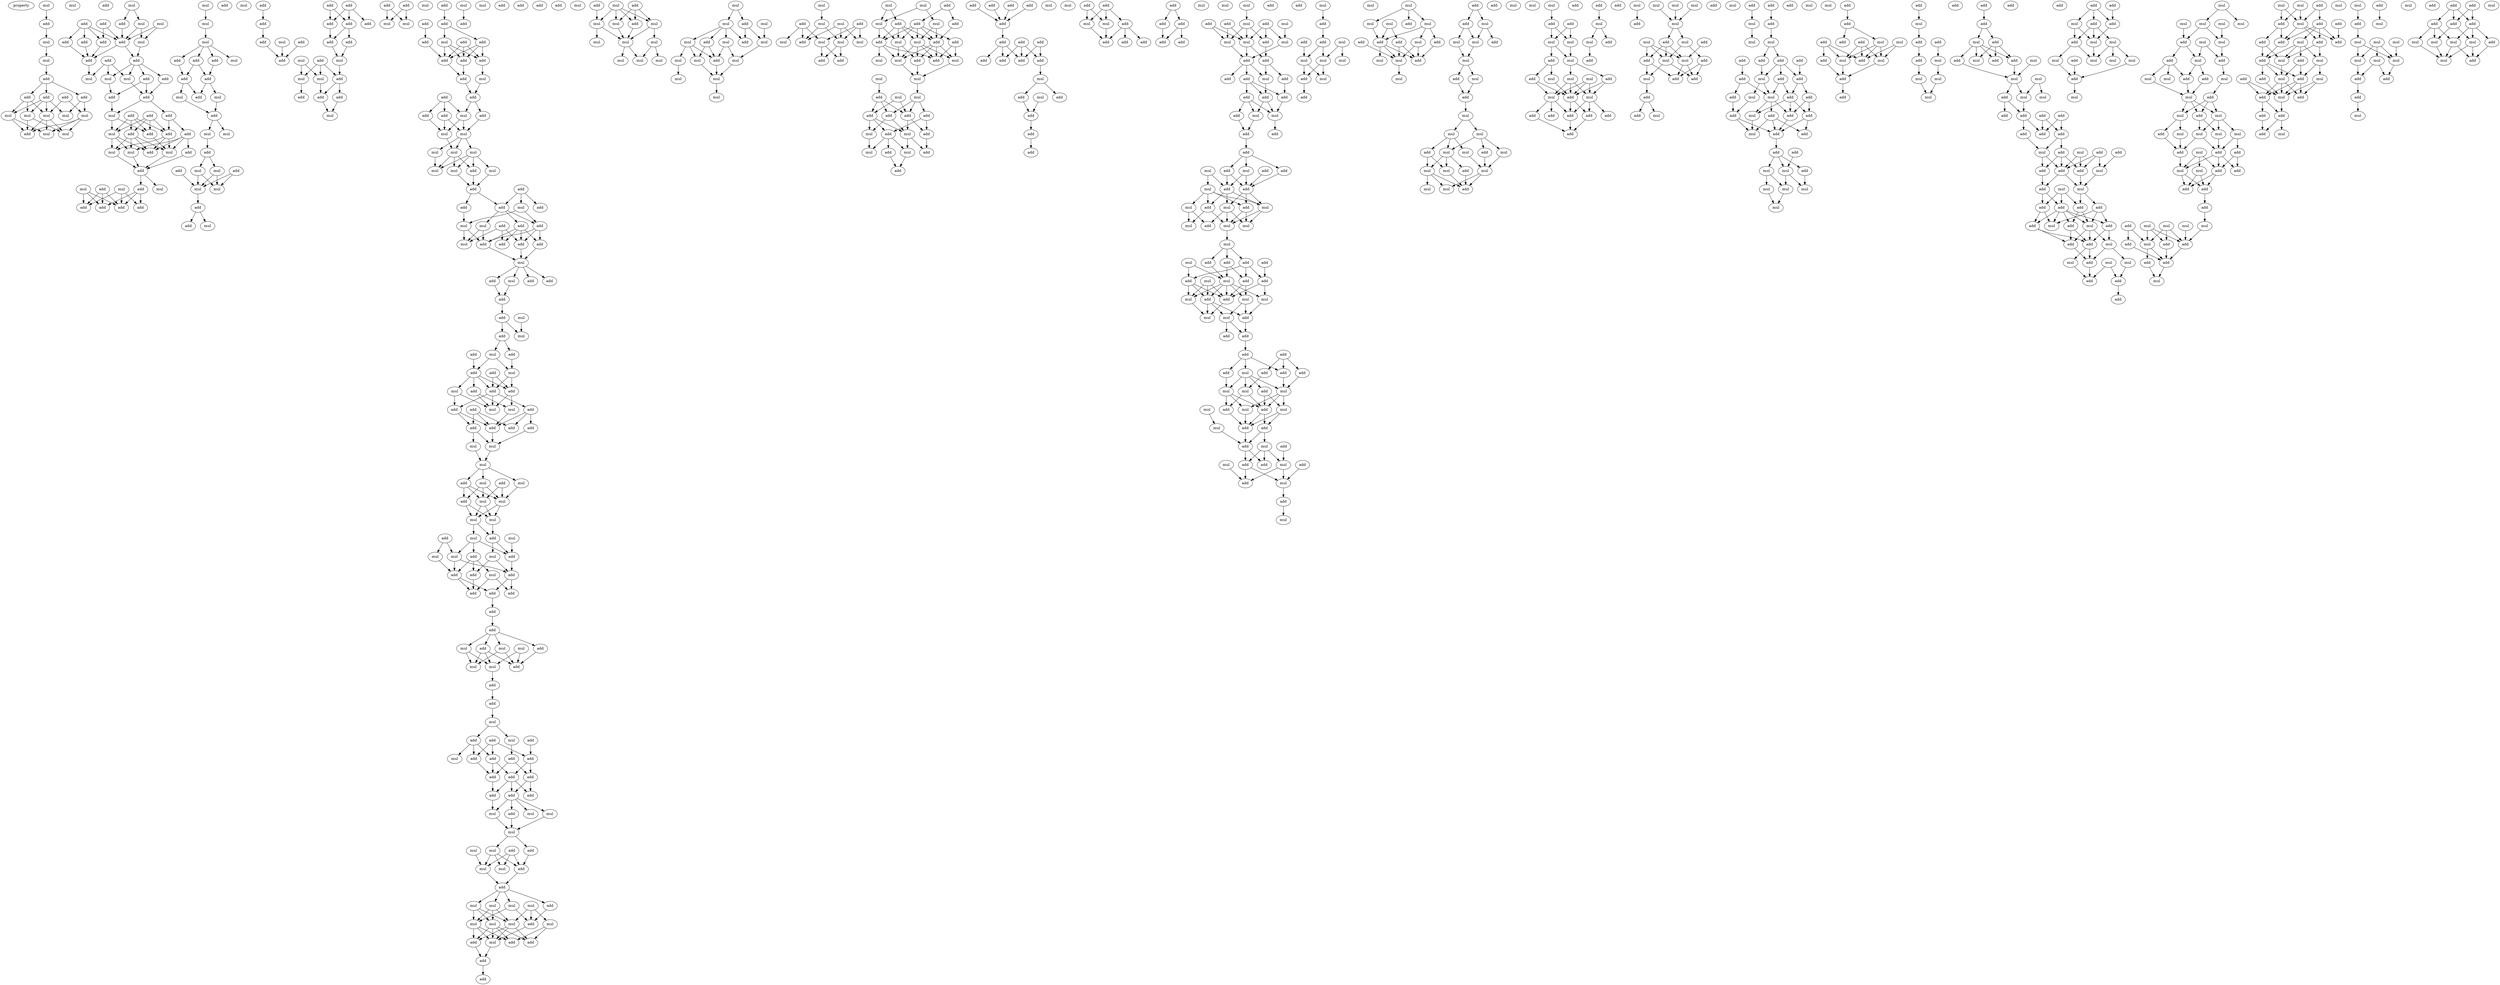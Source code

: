 digraph {
    node [fontcolor=black]
    property [mul=2,lf=1.2]
    0 [ label = mul ];
    1 [ label = add ];
    2 [ label = mul ];
    3 [ label = mul ];
    4 [ label = mul ];
    5 [ label = add ];
    6 [ label = add ];
    7 [ label = add ];
    8 [ label = add ];
    9 [ label = add ];
    10 [ label = add ];
    11 [ label = mul ];
    12 [ label = mul ];
    13 [ label = mul ];
    14 [ label = mul ];
    15 [ label = mul ];
    16 [ label = mul ];
    17 [ label = mul ];
    18 [ label = add ];
    19 [ label = mul ];
    20 [ label = add ];
    21 [ label = add ];
    22 [ label = mul ];
    23 [ label = add ];
    24 [ label = mul ];
    25 [ label = mul ];
    26 [ label = add ];
    27 [ label = add ];
    28 [ label = add ];
    29 [ label = add ];
    30 [ label = add ];
    31 [ label = add ];
    32 [ label = add ];
    33 [ label = add ];
    34 [ label = mul ];
    35 [ label = mul ];
    36 [ label = add ];
    37 [ label = mul ];
    38 [ label = add ];
    39 [ label = add ];
    40 [ label = add ];
    41 [ label = add ];
    42 [ label = mul ];
    43 [ label = add ];
    44 [ label = add ];
    45 [ label = add ];
    46 [ label = add ];
    47 [ label = add ];
    48 [ label = mul ];
    49 [ label = add ];
    50 [ label = add ];
    51 [ label = mul ];
    52 [ label = mul ];
    53 [ label = mul ];
    54 [ label = add ];
    55 [ label = mul ];
    56 [ label = add ];
    57 [ label = mul ];
    58 [ label = mul ];
    59 [ label = add ];
    60 [ label = add ];
    61 [ label = add ];
    62 [ label = add ];
    63 [ label = add ];
    64 [ label = mul ];
    65 [ label = mul ];
    66 [ label = mul ];
    67 [ label = add ];
    68 [ label = add ];
    69 [ label = mul ];
    70 [ label = add ];
    71 [ label = add ];
    72 [ label = add ];
    73 [ label = mul ];
    74 [ label = add ];
    75 [ label = mul ];
    76 [ label = add ];
    77 [ label = mul ];
    78 [ label = mul ];
    79 [ label = add ];
    80 [ label = add ];
    81 [ label = mul ];
    82 [ label = mul ];
    83 [ label = add ];
    84 [ label = add ];
    85 [ label = mul ];
    86 [ label = mul ];
    87 [ label = add ];
    88 [ label = add ];
    89 [ label = mul ];
    90 [ label = mul ];
    91 [ label = add ];
    92 [ label = add ];
    93 [ label = mul ];
    94 [ label = add ];
    95 [ label = add ];
    96 [ label = add ];
    97 [ label = add ];
    98 [ label = add ];
    99 [ label = add ];
    100 [ label = add ];
    101 [ label = add ];
    102 [ label = add ];
    103 [ label = add ];
    104 [ label = add ];
    105 [ label = mul ];
    106 [ label = mul ];
    107 [ label = add ];
    108 [ label = mul ];
    109 [ label = mul ];
    110 [ label = add ];
    111 [ label = add ];
    112 [ label = add ];
    113 [ label = mul ];
    114 [ label = add ];
    115 [ label = add ];
    116 [ label = mul ];
    117 [ label = mul ];
    118 [ label = mul ];
    119 [ label = add ];
    120 [ label = add ];
    121 [ label = add ];
    122 [ label = mul ];
    123 [ label = add ];
    124 [ label = add ];
    125 [ label = add ];
    126 [ label = mul ];
    127 [ label = add ];
    128 [ label = add ];
    129 [ label = mul ];
    130 [ label = add ];
    131 [ label = add ];
    132 [ label = add ];
    133 [ label = mul ];
    134 [ label = add ];
    135 [ label = add ];
    136 [ label = add ];
    137 [ label = mul ];
    138 [ label = add ];
    139 [ label = add ];
    140 [ label = mul ];
    141 [ label = mul ];
    142 [ label = mul ];
    143 [ label = mul ];
    144 [ label = mul ];
    145 [ label = mul ];
    146 [ label = mul ];
    147 [ label = add ];
    148 [ label = mul ];
    149 [ label = add ];
    150 [ label = add ];
    151 [ label = add ];
    152 [ label = add ];
    153 [ label = add ];
    154 [ label = mul ];
    155 [ label = add ];
    156 [ label = add ];
    157 [ label = mul ];
    158 [ label = add ];
    159 [ label = add ];
    160 [ label = mul ];
    161 [ label = add ];
    162 [ label = add ];
    163 [ label = mul ];
    164 [ label = add ];
    165 [ label = add ];
    166 [ label = mul ];
    167 [ label = add ];
    168 [ label = mul ];
    169 [ label = add ];
    170 [ label = add ];
    171 [ label = add ];
    172 [ label = mul ];
    173 [ label = add ];
    174 [ label = add ];
    175 [ label = add ];
    176 [ label = mul ];
    177 [ label = mul ];
    178 [ label = add ];
    179 [ label = add ];
    180 [ label = mul ];
    181 [ label = add ];
    182 [ label = add ];
    183 [ label = add ];
    184 [ label = mul ];
    185 [ label = add ];
    186 [ label = add ];
    187 [ label = mul ];
    188 [ label = add ];
    189 [ label = add ];
    190 [ label = add ];
    191 [ label = mul ];
    192 [ label = add ];
    193 [ label = add ];
    194 [ label = add ];
    195 [ label = add ];
    196 [ label = mul ];
    197 [ label = mul ];
    198 [ label = add ];
    199 [ label = mul ];
    200 [ label = add ];
    201 [ label = mul ];
    202 [ label = add ];
    203 [ label = mul ];
    204 [ label = add ];
    205 [ label = mul ];
    206 [ label = add ];
    207 [ label = mul ];
    208 [ label = mul ];
    209 [ label = mul ];
    210 [ label = mul ];
    211 [ label = add ];
    212 [ label = mul ];
    213 [ label = add ];
    214 [ label = mul ];
    215 [ label = mul ];
    216 [ label = add ];
    217 [ label = mul ];
    218 [ label = add ];
    219 [ label = mul ];
    220 [ label = add ];
    221 [ label = add ];
    222 [ label = add ];
    223 [ label = add ];
    224 [ label = add ];
    225 [ label = add ];
    226 [ label = add ];
    227 [ label = add ];
    228 [ label = add ];
    229 [ label = mul ];
    230 [ label = mul ];
    231 [ label = add ];
    232 [ label = mul ];
    233 [ label = mul ];
    234 [ label = add ];
    235 [ label = mul ];
    236 [ label = add ];
    237 [ label = add ];
    238 [ label = mul ];
    239 [ label = mul ];
    240 [ label = add ];
    241 [ label = add ];
    242 [ label = add ];
    243 [ label = add ];
    244 [ label = add ];
    245 [ label = mul ];
    246 [ label = add ];
    247 [ label = add ];
    248 [ label = add ];
    249 [ label = add ];
    250 [ label = add ];
    251 [ label = add ];
    252 [ label = add ];
    253 [ label = add ];
    254 [ label = mul ];
    255 [ label = mul ];
    256 [ label = add ];
    257 [ label = mul ];
    258 [ label = mul ];
    259 [ label = add ];
    260 [ label = mul ];
    261 [ label = mul ];
    262 [ label = add ];
    263 [ label = mul ];
    264 [ label = add ];
    265 [ label = mul ];
    266 [ label = mul ];
    267 [ label = add ];
    268 [ label = mul ];
    269 [ label = mul ];
    270 [ label = mul ];
    271 [ label = add ];
    272 [ label = mul ];
    273 [ label = mul ];
    274 [ label = mul ];
    275 [ label = mul ];
    276 [ label = mul ];
    277 [ label = add ];
    278 [ label = add ];
    279 [ label = add ];
    280 [ label = add ];
    281 [ label = mul ];
    282 [ label = add ];
    283 [ label = mul ];
    284 [ label = add ];
    285 [ label = add ];
    286 [ label = add ];
    287 [ label = mul ];
    288 [ label = add ];
    289 [ label = mul ];
    290 [ label = mul ];
    291 [ label = mul ];
    292 [ label = mul ];
    293 [ label = mul ];
    294 [ label = mul ];
    295 [ label = mul ];
    296 [ label = mul ];
    297 [ label = mul ];
    298 [ label = mul ];
    299 [ label = mul ];
    300 [ label = add ];
    301 [ label = mul ];
    302 [ label = mul ];
    303 [ label = add ];
    304 [ label = mul ];
    305 [ label = add ];
    306 [ label = mul ];
    307 [ label = mul ];
    308 [ label = mul ];
    309 [ label = add ];
    310 [ label = mul ];
    311 [ label = mul ];
    312 [ label = mul ];
    313 [ label = mul ];
    314 [ label = add ];
    315 [ label = add ];
    316 [ label = mul ];
    317 [ label = mul ];
    318 [ label = mul ];
    319 [ label = mul ];
    320 [ label = mul ];
    321 [ label = add ];
    322 [ label = mul ];
    323 [ label = add ];
    324 [ label = add ];
    325 [ label = mul ];
    326 [ label = mul ];
    327 [ label = add ];
    328 [ label = add ];
    329 [ label = add ];
    330 [ label = add ];
    331 [ label = mul ];
    332 [ label = mul ];
    333 [ label = mul ];
    334 [ label = add ];
    335 [ label = add ];
    336 [ label = add ];
    337 [ label = mul ];
    338 [ label = add ];
    339 [ label = add ];
    340 [ label = mul ];
    341 [ label = mul ];
    342 [ label = mul ];
    343 [ label = mul ];
    344 [ label = mul ];
    345 [ label = add ];
    346 [ label = mul ];
    347 [ label = mul ];
    348 [ label = add ];
    349 [ label = add ];
    350 [ label = add ];
    351 [ label = add ];
    352 [ label = add ];
    353 [ label = mul ];
    354 [ label = add ];
    355 [ label = mul ];
    356 [ label = add ];
    357 [ label = add ];
    358 [ label = mul ];
    359 [ label = mul ];
    360 [ label = add ];
    361 [ label = add ];
    362 [ label = add ];
    363 [ label = add ];
    364 [ label = add ];
    365 [ label = add ];
    366 [ label = add ];
    367 [ label = add ];
    368 [ label = mul ];
    369 [ label = add ];
    370 [ label = add ];
    371 [ label = add ];
    372 [ label = add ];
    373 [ label = add ];
    374 [ label = mul ];
    375 [ label = add ];
    376 [ label = add ];
    377 [ label = mul ];
    378 [ label = mul ];
    379 [ label = add ];
    380 [ label = add ];
    381 [ label = add ];
    382 [ label = add ];
    383 [ label = add ];
    384 [ label = add ];
    385 [ label = mul ];
    386 [ label = mul ];
    387 [ label = add ];
    388 [ label = add ];
    389 [ label = add ];
    390 [ label = mul ];
    391 [ label = add ];
    392 [ label = add ];
    393 [ label = add ];
    394 [ label = add ];
    395 [ label = add ];
    396 [ label = mul ];
    397 [ label = mul ];
    398 [ label = mul ];
    399 [ label = add ];
    400 [ label = add ];
    401 [ label = mul ];
    402 [ label = add ];
    403 [ label = add ];
    404 [ label = mul ];
    405 [ label = mul ];
    406 [ label = mul ];
    407 [ label = add ];
    408 [ label = add ];
    409 [ label = add ];
    410 [ label = add ];
    411 [ label = add ];
    412 [ label = mul ];
    413 [ label = add ];
    414 [ label = add ];
    415 [ label = add ];
    416 [ label = mul ];
    417 [ label = add ];
    418 [ label = mul ];
    419 [ label = add ];
    420 [ label = add ];
    421 [ label = add ];
    422 [ label = add ];
    423 [ label = mul ];
    424 [ label = add ];
    425 [ label = add ];
    426 [ label = mul ];
    427 [ label = add ];
    428 [ label = add ];
    429 [ label = mul ];
    430 [ label = add ];
    431 [ label = add ];
    432 [ label = mul ];
    433 [ label = add ];
    434 [ label = mul ];
    435 [ label = mul ];
    436 [ label = mul ];
    437 [ label = mul ];
    438 [ label = add ];
    439 [ label = mul ];
    440 [ label = mul ];
    441 [ label = mul ];
    442 [ label = add ];
    443 [ label = add ];
    444 [ label = add ];
    445 [ label = add ];
    446 [ label = add ];
    447 [ label = add ];
    448 [ label = add ];
    449 [ label = mul ];
    450 [ label = mul ];
    451 [ label = mul ];
    452 [ label = mul ];
    453 [ label = add ];
    454 [ label = mul ];
    455 [ label = add ];
    456 [ label = mul ];
    457 [ label = add ];
    458 [ label = mul ];
    459 [ label = add ];
    460 [ label = add ];
    461 [ label = add ];
    462 [ label = add ];
    463 [ label = add ];
    464 [ label = add ];
    465 [ label = add ];
    466 [ label = add ];
    467 [ label = mul ];
    468 [ label = mul ];
    469 [ label = add ];
    470 [ label = mul ];
    471 [ label = mul ];
    472 [ label = mul ];
    473 [ label = mul ];
    474 [ label = add ];
    475 [ label = add ];
    476 [ label = mul ];
    477 [ label = add ];
    478 [ label = add ];
    479 [ label = mul ];
    480 [ label = add ];
    481 [ label = mul ];
    482 [ label = add ];
    483 [ label = add ];
    484 [ label = mul ];
    485 [ label = add ];
    486 [ label = add ];
    487 [ label = mul ];
    488 [ label = add ];
    489 [ label = mul ];
    490 [ label = add ];
    491 [ label = add ];
    492 [ label = mul ];
    493 [ label = mul ];
    494 [ label = add ];
    495 [ label = add ];
    496 [ label = mul ];
    497 [ label = add ];
    498 [ label = mul ];
    499 [ label = mul ];
    500 [ label = mul ];
    501 [ label = add ];
    502 [ label = mul ];
    503 [ label = mul ];
    504 [ label = add ];
    505 [ label = mul ];
    506 [ label = mul ];
    507 [ label = add ];
    508 [ label = mul ];
    509 [ label = mul ];
    510 [ label = add ];
    511 [ label = add ];
    512 [ label = add ];
    513 [ label = mul ];
    514 [ label = add ];
    515 [ label = add ];
    516 [ label = mul ];
    517 [ label = mul ];
    518 [ label = mul ];
    519 [ label = add ];
    520 [ label = mul ];
    521 [ label = add ];
    522 [ label = mul ];
    523 [ label = mul ];
    524 [ label = add ];
    525 [ label = add ];
    526 [ label = mul ];
    527 [ label = add ];
    528 [ label = mul ];
    529 [ label = add ];
    530 [ label = mul ];
    531 [ label = mul ];
    532 [ label = mul ];
    533 [ label = mul ];
    534 [ label = mul ];
    535 [ label = add ];
    536 [ label = mul ];
    537 [ label = mul ];
    538 [ label = add ];
    539 [ label = mul ];
    540 [ label = mul ];
    541 [ label = mul ];
    542 [ label = mul ];
    543 [ label = add ];
    544 [ label = mul ];
    545 [ label = mul ];
    546 [ label = add ];
    547 [ label = mul ];
    548 [ label = add ];
    549 [ label = add ];
    550 [ label = add ];
    551 [ label = mul ];
    552 [ label = mul ];
    553 [ label = mul ];
    554 [ label = add ];
    555 [ label = add ];
    556 [ label = add ];
    557 [ label = mul ];
    558 [ label = mul ];
    559 [ label = mul ];
    560 [ label = mul ];
    561 [ label = mul ];
    562 [ label = add ];
    563 [ label = add ];
    564 [ label = add ];
    565 [ label = add ];
    566 [ label = add ];
    567 [ label = add ];
    568 [ label = add ];
    569 [ label = add ];
    570 [ label = add ];
    571 [ label = mul ];
    572 [ label = mul ];
    573 [ label = mul ];
    574 [ label = add ];
    575 [ label = add ];
    576 [ label = add ];
    577 [ label = mul ];
    578 [ label = mul ];
    579 [ label = mul ];
    580 [ label = mul ];
    581 [ label = mul ];
    582 [ label = add ];
    583 [ label = add ];
    584 [ label = mul ];
    585 [ label = mul ];
    586 [ label = add ];
    587 [ label = mul ];
    588 [ label = add ];
    589 [ label = mul ];
    590 [ label = add ];
    591 [ label = add ];
    592 [ label = add ];
    593 [ label = add ];
    594 [ label = add ];
    595 [ label = mul ];
    596 [ label = mul ];
    597 [ label = add ];
    598 [ label = mul ];
    599 [ label = add ];
    600 [ label = mul ];
    601 [ label = add ];
    602 [ label = mul ];
    603 [ label = mul ];
    604 [ label = add ];
    605 [ label = mul ];
    606 [ label = add ];
    607 [ label = add ];
    608 [ label = add ];
    609 [ label = add ];
    610 [ label = add ];
    611 [ label = add ];
    612 [ label = add ];
    613 [ label = mul ];
    614 [ label = mul ];
    615 [ label = add ];
    616 [ label = add ];
    617 [ label = add ];
    618 [ label = mul ];
    619 [ label = add ];
    620 [ label = add ];
    621 [ label = add ];
    622 [ label = mul ];
    623 [ label = add ];
    624 [ label = add ];
    625 [ label = add ];
    626 [ label = mul ];
    627 [ label = add ];
    628 [ label = add ];
    629 [ label = mul ];
    630 [ label = mul ];
    631 [ label = add ];
    632 [ label = mul ];
    633 [ label = mul ];
    634 [ label = mul ];
    635 [ label = mul ];
    636 [ label = add ];
    637 [ label = add ];
    638 [ label = add ];
    639 [ label = mul ];
    640 [ label = add ];
    641 [ label = mul ];
    642 [ label = add ];
    643 [ label = mul ];
    644 [ label = mul ];
    645 [ label = add ];
    646 [ label = add ];
    647 [ label = add ];
    648 [ label = add ];
    649 [ label = mul ];
    650 [ label = add ];
    651 [ label = add ];
    652 [ label = add ];
    653 [ label = add ];
    654 [ label = mul ];
    655 [ label = add ];
    656 [ label = mul ];
    657 [ label = mul ];
    658 [ label = mul ];
    659 [ label = add ];
    660 [ label = add ];
    661 [ label = add ];
    662 [ label = add ];
    663 [ label = mul ];
    664 [ label = add ];
    665 [ label = mul ];
    666 [ label = mul ];
    667 [ label = add ];
    668 [ label = add ];
    669 [ label = mul ];
    670 [ label = mul ];
    671 [ label = add ];
    672 [ label = mul ];
    673 [ label = add ];
    674 [ label = mul ];
    675 [ label = add ];
    676 [ label = add ];
    677 [ label = add ];
    678 [ label = add ];
    679 [ label = add ];
    680 [ label = add ];
    681 [ label = add ];
    682 [ label = add ];
    683 [ label = add ];
    684 [ label = add ];
    685 [ label = mul ];
    686 [ label = mul ];
    687 [ label = mul ];
    688 [ label = add ];
    689 [ label = add ];
    690 [ label = add ];
    691 [ label = mul ];
    692 [ label = mul ];
    693 [ label = add ];
    694 [ label = add ];
    695 [ label = add ];
    696 [ label = add ];
    697 [ label = add ];
    698 [ label = mul ];
    699 [ label = add ];
    700 [ label = add ];
    701 [ label = add ];
    702 [ label = mul ];
    703 [ label = add ];
    704 [ label = add ];
    705 [ label = mul ];
    706 [ label = mul ];
    707 [ label = mul ];
    708 [ label = add ];
    709 [ label = mul ];
    710 [ label = add ];
    711 [ label = add ];
    712 [ label = add ];
    713 [ label = add ];
    714 [ label = add ];
    715 [ label = mul ];
    716 [ label = add ];
    717 [ label = add ];
    718 [ label = mul ];
    719 [ label = add ];
    720 [ label = mul ];
    721 [ label = mul ];
    722 [ label = add ];
    723 [ label = mul ];
    724 [ label = mul ];
    725 [ label = mul ];
    726 [ label = add ];
    727 [ label = mul ];
    728 [ label = mul ];
    729 [ label = mul ];
    730 [ label = mul ];
    731 [ label = mul ];
    732 [ label = mul ];
    733 [ label = mul ];
    734 [ label = mul ];
    735 [ label = add ];
    736 [ label = add ];
    737 [ label = mul ];
    738 [ label = add ];
    739 [ label = add ];
    740 [ label = mul ];
    741 [ label = mul ];
    742 [ label = add ];
    743 [ label = mul ];
    744 [ label = mul ];
    745 [ label = add ];
    746 [ label = mul ];
    747 [ label = mul ];
    748 [ label = add ];
    749 [ label = mul ];
    750 [ label = mul ];
    751 [ label = add ];
    752 [ label = mul ];
    753 [ label = mul ];
    754 [ label = add ];
    755 [ label = add ];
    756 [ label = add ];
    757 [ label = mul ];
    758 [ label = mul ];
    759 [ label = add ];
    760 [ label = add ];
    761 [ label = mul ];
    762 [ label = add ];
    763 [ label = add ];
    764 [ label = add ];
    765 [ label = add ];
    766 [ label = mul ];
    767 [ label = mul ];
    768 [ label = mul ];
    769 [ label = mul ];
    770 [ label = add ];
    771 [ label = mul ];
    772 [ label = add ];
    773 [ label = add ];
    774 [ label = add ];
    775 [ label = add ];
    776 [ label = mul ];
    777 [ label = add ];
    778 [ label = mul ];
    779 [ label = mul ];
    780 [ label = add ];
    781 [ label = mul ];
    782 [ label = add ];
    783 [ label = add ];
    784 [ label = add ];
    785 [ label = add ];
    786 [ label = add ];
    787 [ label = mul ];
    788 [ label = add ];
    789 [ label = add ];
    790 [ label = mul ];
    791 [ label = mul ];
    792 [ label = add ];
    793 [ label = add ];
    794 [ label = add ];
    795 [ label = add ];
    796 [ label = mul ];
    797 [ label = mul ];
    798 [ label = add ];
    799 [ label = add ];
    800 [ label = mul ];
    801 [ label = add ];
    802 [ label = add ];
    803 [ label = mul ];
    804 [ label = add ];
    805 [ label = mul ];
    806 [ label = mul ];
    807 [ label = add ];
    808 [ label = add ];
    809 [ label = mul ];
    810 [ label = mul ];
    811 [ label = mul ];
    812 [ label = mul ];
    813 [ label = mul ];
    814 [ label = mul ];
    815 [ label = mul ];
    816 [ label = mul ];
    817 [ label = add ];
    818 [ label = add ];
    819 [ label = add ];
    820 [ label = add ];
    821 [ label = mul ];
    822 [ label = add ];
    823 [ label = add ];
    824 [ label = add ];
    825 [ label = add ];
    826 [ label = add ];
    827 [ label = mul ];
    828 [ label = add ];
    829 [ label = mul ];
    830 [ label = mul ];
    831 [ label = mul ];
    832 [ label = add ];
    833 [ label = mul ];
    834 [ label = mul ];
    0 -> 1 [ name = 0 ];
    1 -> 3 [ name = 1 ];
    3 -> 4 [ name = 2 ];
    4 -> 6 [ name = 3 ];
    6 -> 8 [ name = 4 ];
    6 -> 9 [ name = 5 ];
    6 -> 10 [ name = 6 ];
    7 -> 14 [ name = 7 ];
    7 -> 15 [ name = 8 ];
    8 -> 11 [ name = 9 ];
    8 -> 14 [ name = 10 ];
    9 -> 11 [ name = 11 ];
    9 -> 12 [ name = 12 ];
    9 -> 13 [ name = 13 ];
    9 -> 15 [ name = 14 ];
    10 -> 12 [ name = 15 ];
    10 -> 13 [ name = 16 ];
    10 -> 15 [ name = 17 ];
    12 -> 16 [ name = 18 ];
    12 -> 18 [ name = 19 ];
    13 -> 17 [ name = 20 ];
    13 -> 18 [ name = 21 ];
    14 -> 16 [ name = 22 ];
    14 -> 17 [ name = 23 ];
    14 -> 18 [ name = 24 ];
    15 -> 16 [ name = 25 ];
    15 -> 17 [ name = 26 ];
    15 -> 18 [ name = 27 ];
    19 -> 20 [ name = 28 ];
    19 -> 22 [ name = 29 ];
    20 -> 26 [ name = 30 ];
    21 -> 26 [ name = 31 ];
    21 -> 29 [ name = 32 ];
    22 -> 25 [ name = 33 ];
    22 -> 26 [ name = 34 ];
    23 -> 26 [ name = 35 ];
    23 -> 27 [ name = 36 ];
    23 -> 28 [ name = 37 ];
    23 -> 29 [ name = 38 ];
    24 -> 25 [ name = 39 ];
    24 -> 26 [ name = 40 ];
    25 -> 31 [ name = 41 ];
    26 -> 30 [ name = 42 ];
    26 -> 31 [ name = 43 ];
    27 -> 30 [ name = 44 ];
    28 -> 30 [ name = 45 ];
    29 -> 30 [ name = 46 ];
    30 -> 37 [ name = 47 ];
    31 -> 33 [ name = 48 ];
    31 -> 34 [ name = 49 ];
    31 -> 35 [ name = 50 ];
    31 -> 36 [ name = 51 ];
    32 -> 34 [ name = 52 ];
    32 -> 35 [ name = 53 ];
    32 -> 37 [ name = 54 ];
    33 -> 38 [ name = 55 ];
    33 -> 39 [ name = 56 ];
    34 -> 38 [ name = 57 ];
    35 -> 39 [ name = 58 ];
    36 -> 38 [ name = 59 ];
    38 -> 40 [ name = 60 ];
    38 -> 42 [ name = 61 ];
    39 -> 42 [ name = 62 ];
    40 -> 45 [ name = 63 ];
    40 -> 46 [ name = 64 ];
    41 -> 44 [ name = 65 ];
    41 -> 46 [ name = 66 ];
    41 -> 47 [ name = 67 ];
    41 -> 48 [ name = 68 ];
    42 -> 44 [ name = 69 ];
    42 -> 48 [ name = 70 ];
    43 -> 44 [ name = 71 ];
    43 -> 46 [ name = 72 ];
    43 -> 47 [ name = 73 ];
    43 -> 48 [ name = 74 ];
    44 -> 52 [ name = 75 ];
    45 -> 49 [ name = 76 ];
    45 -> 50 [ name = 77 ];
    45 -> 51 [ name = 78 ];
    45 -> 52 [ name = 79 ];
    46 -> 50 [ name = 80 ];
    46 -> 52 [ name = 81 ];
    46 -> 53 [ name = 82 ];
    47 -> 50 [ name = 83 ];
    47 -> 51 [ name = 84 ];
    47 -> 52 [ name = 85 ];
    47 -> 53 [ name = 86 ];
    48 -> 50 [ name = 87 ];
    48 -> 51 [ name = 88 ];
    48 -> 53 [ name = 89 ];
    49 -> 54 [ name = 90 ];
    51 -> 54 [ name = 91 ];
    52 -> 54 [ name = 92 ];
    53 -> 54 [ name = 93 ];
    54 -> 56 [ name = 94 ];
    54 -> 58 [ name = 95 ];
    55 -> 60 [ name = 96 ];
    55 -> 62 [ name = 97 ];
    55 -> 63 [ name = 98 ];
    56 -> 60 [ name = 99 ];
    56 -> 61 [ name = 100 ];
    56 -> 63 [ name = 101 ];
    57 -> 61 [ name = 102 ];
    57 -> 62 [ name = 103 ];
    57 -> 63 [ name = 104 ];
    59 -> 60 [ name = 105 ];
    59 -> 62 [ name = 106 ];
    59 -> 63 [ name = 107 ];
    64 -> 65 [ name = 108 ];
    65 -> 66 [ name = 109 ];
    66 -> 67 [ name = 110 ];
    66 -> 68 [ name = 111 ];
    66 -> 69 [ name = 112 ];
    66 -> 70 [ name = 113 ];
    67 -> 71 [ name = 114 ];
    67 -> 72 [ name = 115 ];
    68 -> 72 [ name = 116 ];
    70 -> 71 [ name = 117 ];
    71 -> 74 [ name = 118 ];
    71 -> 75 [ name = 119 ];
    72 -> 73 [ name = 120 ];
    72 -> 74 [ name = 121 ];
    73 -> 76 [ name = 122 ];
    75 -> 76 [ name = 123 ];
    76 -> 77 [ name = 124 ];
    76 -> 78 [ name = 125 ];
    77 -> 79 [ name = 126 ];
    79 -> 81 [ name = 127 ];
    79 -> 82 [ name = 128 ];
    81 -> 85 [ name = 129 ];
    81 -> 86 [ name = 130 ];
    82 -> 85 [ name = 131 ];
    82 -> 86 [ name = 132 ];
    83 -> 85 [ name = 133 ];
    84 -> 85 [ name = 134 ];
    84 -> 86 [ name = 135 ];
    85 -> 87 [ name = 136 ];
    87 -> 88 [ name = 137 ];
    87 -> 89 [ name = 138 ];
    91 -> 92 [ name = 139 ];
    92 -> 95 [ name = 140 ];
    93 -> 96 [ name = 141 ];
    94 -> 96 [ name = 142 ];
    95 -> 96 [ name = 143 ];
    97 -> 100 [ name = 144 ];
    97 -> 101 [ name = 145 ];
    98 -> 99 [ name = 146 ];
    98 -> 100 [ name = 147 ];
    98 -> 101 [ name = 148 ];
    100 -> 103 [ name = 149 ];
    101 -> 102 [ name = 150 ];
    101 -> 103 [ name = 151 ];
    102 -> 106 [ name = 152 ];
    103 -> 106 [ name = 153 ];
    104 -> 107 [ name = 154 ];
    104 -> 108 [ name = 155 ];
    104 -> 109 [ name = 156 ];
    105 -> 108 [ name = 157 ];
    105 -> 109 [ name = 158 ];
    106 -> 107 [ name = 159 ];
    107 -> 110 [ name = 160 ];
    107 -> 112 [ name = 161 ];
    108 -> 112 [ name = 162 ];
    109 -> 111 [ name = 163 ];
    110 -> 113 [ name = 164 ];
    112 -> 113 [ name = 165 ];
    114 -> 117 [ name = 166 ];
    114 -> 118 [ name = 167 ];
    115 -> 117 [ name = 168 ];
    115 -> 118 [ name = 169 ];
    119 -> 121 [ name = 170 ];
    120 -> 123 [ name = 171 ];
    121 -> 122 [ name = 172 ];
    121 -> 125 [ name = 173 ];
    122 -> 128 [ name = 174 ];
    122 -> 130 [ name = 175 ];
    122 -> 131 [ name = 176 ];
    123 -> 130 [ name = 177 ];
    124 -> 128 [ name = 178 ];
    124 -> 130 [ name = 179 ];
    124 -> 131 [ name = 180 ];
    125 -> 128 [ name = 181 ];
    125 -> 130 [ name = 182 ];
    125 -> 131 [ name = 183 ];
    126 -> 127 [ name = 184 ];
    128 -> 133 [ name = 185 ];
    130 -> 132 [ name = 186 ];
    131 -> 132 [ name = 187 ];
    132 -> 135 [ name = 188 ];
    133 -> 135 [ name = 189 ];
    134 -> 137 [ name = 190 ];
    134 -> 138 [ name = 191 ];
    134 -> 139 [ name = 192 ];
    135 -> 136 [ name = 193 ];
    135 -> 137 [ name = 194 ];
    136 -> 140 [ name = 195 ];
    137 -> 140 [ name = 196 ];
    137 -> 141 [ name = 197 ];
    138 -> 141 [ name = 198 ];
    139 -> 140 [ name = 199 ];
    139 -> 141 [ name = 200 ];
    140 -> 142 [ name = 201 ];
    140 -> 143 [ name = 202 ];
    140 -> 144 [ name = 203 ];
    141 -> 144 [ name = 204 ];
    142 -> 145 [ name = 205 ];
    143 -> 145 [ name = 206 ];
    143 -> 146 [ name = 207 ];
    143 -> 147 [ name = 208 ];
    143 -> 148 [ name = 209 ];
    144 -> 145 [ name = 210 ];
    144 -> 146 [ name = 211 ];
    144 -> 147 [ name = 212 ];
    146 -> 149 [ name = 213 ];
    147 -> 149 [ name = 214 ];
    148 -> 149 [ name = 215 ];
    149 -> 151 [ name = 216 ];
    149 -> 152 [ name = 217 ];
    150 -> 151 [ name = 218 ];
    150 -> 153 [ name = 219 ];
    150 -> 154 [ name = 220 ];
    151 -> 157 [ name = 221 ];
    151 -> 158 [ name = 222 ];
    151 -> 159 [ name = 223 ];
    152 -> 160 [ name = 224 ];
    154 -> 159 [ name = 225 ];
    154 -> 160 [ name = 226 ];
    156 -> 161 [ name = 227 ];
    156 -> 163 [ name = 228 ];
    156 -> 165 [ name = 229 ];
    157 -> 162 [ name = 230 ];
    157 -> 163 [ name = 231 ];
    158 -> 161 [ name = 232 ];
    158 -> 162 [ name = 233 ];
    158 -> 164 [ name = 234 ];
    158 -> 165 [ name = 235 ];
    159 -> 162 [ name = 236 ];
    159 -> 164 [ name = 237 ];
    159 -> 165 [ name = 238 ];
    160 -> 162 [ name = 239 ];
    160 -> 163 [ name = 240 ];
    162 -> 166 [ name = 241 ];
    164 -> 166 [ name = 242 ];
    165 -> 166 [ name = 243 ];
    166 -> 167 [ name = 244 ];
    166 -> 168 [ name = 245 ];
    166 -> 169 [ name = 246 ];
    166 -> 170 [ name = 247 ];
    167 -> 171 [ name = 248 ];
    168 -> 171 [ name = 249 ];
    171 -> 174 [ name = 250 ];
    172 -> 176 [ name = 251 ];
    174 -> 175 [ name = 252 ];
    174 -> 176 [ name = 253 ];
    175 -> 177 [ name = 254 ];
    175 -> 179 [ name = 255 ];
    177 -> 180 [ name = 256 ];
    177 -> 182 [ name = 257 ];
    178 -> 182 [ name = 258 ];
    179 -> 180 [ name = 259 ];
    180 -> 185 [ name = 260 ];
    180 -> 186 [ name = 261 ];
    181 -> 185 [ name = 262 ];
    181 -> 186 [ name = 263 ];
    182 -> 183 [ name = 264 ];
    182 -> 184 [ name = 265 ];
    182 -> 185 [ name = 266 ];
    182 -> 186 [ name = 267 ];
    183 -> 187 [ name = 268 ];
    183 -> 191 [ name = 269 ];
    184 -> 187 [ name = 270 ];
    184 -> 190 [ name = 271 ];
    185 -> 187 [ name = 272 ];
    185 -> 191 [ name = 273 ];
    186 -> 187 [ name = 274 ];
    186 -> 188 [ name = 275 ];
    186 -> 190 [ name = 276 ];
    188 -> 192 [ name = 277 ];
    188 -> 193 [ name = 278 ];
    188 -> 195 [ name = 279 ];
    189 -> 192 [ name = 280 ];
    189 -> 193 [ name = 281 ];
    189 -> 194 [ name = 282 ];
    190 -> 193 [ name = 283 ];
    190 -> 194 [ name = 284 ];
    191 -> 193 [ name = 285 ];
    193 -> 197 [ name = 286 ];
    194 -> 196 [ name = 287 ];
    194 -> 197 [ name = 288 ];
    195 -> 197 [ name = 289 ];
    196 -> 199 [ name = 290 ];
    197 -> 199 [ name = 291 ];
    199 -> 201 [ name = 292 ];
    199 -> 202 [ name = 293 ];
    199 -> 203 [ name = 294 ];
    200 -> 205 [ name = 295 ];
    200 -> 207 [ name = 296 ];
    201 -> 205 [ name = 297 ];
    201 -> 206 [ name = 298 ];
    201 -> 207 [ name = 299 ];
    202 -> 205 [ name = 300 ];
    202 -> 206 [ name = 301 ];
    202 -> 207 [ name = 302 ];
    203 -> 207 [ name = 303 ];
    205 -> 208 [ name = 304 ];
    205 -> 209 [ name = 305 ];
    206 -> 208 [ name = 306 ];
    206 -> 209 [ name = 307 ];
    207 -> 208 [ name = 308 ];
    207 -> 209 [ name = 309 ];
    208 -> 213 [ name = 310 ];
    209 -> 212 [ name = 311 ];
    209 -> 213 [ name = 312 ];
    210 -> 216 [ name = 313 ];
    211 -> 214 [ name = 314 ];
    211 -> 215 [ name = 315 ];
    212 -> 215 [ name = 316 ];
    212 -> 216 [ name = 317 ];
    212 -> 218 [ name = 318 ];
    213 -> 216 [ name = 319 ];
    213 -> 217 [ name = 320 ];
    214 -> 220 [ name = 321 ];
    215 -> 220 [ name = 322 ];
    215 -> 221 [ name = 323 ];
    216 -> 221 [ name = 324 ];
    217 -> 221 [ name = 325 ];
    217 -> 222 [ name = 326 ];
    218 -> 219 [ name = 327 ];
    218 -> 220 [ name = 328 ];
    218 -> 222 [ name = 329 ];
    219 -> 224 [ name = 330 ];
    219 -> 225 [ name = 331 ];
    220 -> 223 [ name = 332 ];
    220 -> 225 [ name = 333 ];
    221 -> 223 [ name = 334 ];
    221 -> 224 [ name = 335 ];
    222 -> 225 [ name = 336 ];
    223 -> 226 [ name = 337 ];
    226 -> 227 [ name = 338 ];
    227 -> 228 [ name = 339 ];
    227 -> 230 [ name = 340 ];
    227 -> 231 [ name = 341 ];
    227 -> 232 [ name = 342 ];
    228 -> 234 [ name = 343 ];
    229 -> 234 [ name = 344 ];
    229 -> 235 [ name = 345 ];
    230 -> 233 [ name = 346 ];
    230 -> 234 [ name = 347 ];
    231 -> 233 [ name = 348 ];
    231 -> 234 [ name = 349 ];
    231 -> 235 [ name = 350 ];
    232 -> 233 [ name = 351 ];
    232 -> 235 [ name = 352 ];
    235 -> 236 [ name = 353 ];
    236 -> 237 [ name = 354 ];
    237 -> 238 [ name = 355 ];
    238 -> 239 [ name = 356 ];
    238 -> 241 [ name = 357 ];
    239 -> 247 [ name = 358 ];
    240 -> 246 [ name = 359 ];
    241 -> 243 [ name = 360 ];
    241 -> 244 [ name = 361 ];
    241 -> 245 [ name = 362 ];
    242 -> 243 [ name = 363 ];
    242 -> 244 [ name = 364 ];
    242 -> 246 [ name = 365 ];
    243 -> 249 [ name = 366 ];
    244 -> 248 [ name = 367 ];
    244 -> 249 [ name = 368 ];
    246 -> 248 [ name = 369 ];
    246 -> 250 [ name = 370 ];
    247 -> 249 [ name = 371 ];
    247 -> 250 [ name = 372 ];
    248 -> 251 [ name = 373 ];
    248 -> 252 [ name = 374 ];
    248 -> 253 [ name = 375 ];
    249 -> 252 [ name = 376 ];
    250 -> 251 [ name = 377 ];
    250 -> 253 [ name = 378 ];
    252 -> 257 [ name = 379 ];
    253 -> 254 [ name = 380 ];
    253 -> 255 [ name = 381 ];
    253 -> 256 [ name = 382 ];
    253 -> 257 [ name = 383 ];
    255 -> 258 [ name = 384 ];
    256 -> 258 [ name = 385 ];
    257 -> 258 [ name = 386 ];
    258 -> 261 [ name = 387 ];
    258 -> 262 [ name = 388 ];
    259 -> 264 [ name = 389 ];
    259 -> 265 [ name = 390 ];
    259 -> 266 [ name = 391 ];
    260 -> 266 [ name = 392 ];
    261 -> 264 [ name = 393 ];
    261 -> 265 [ name = 394 ];
    261 -> 266 [ name = 395 ];
    262 -> 264 [ name = 396 ];
    264 -> 267 [ name = 397 ];
    266 -> 267 [ name = 398 ];
    267 -> 268 [ name = 399 ];
    267 -> 269 [ name = 400 ];
    267 -> 271 [ name = 401 ];
    267 -> 272 [ name = 402 ];
    268 -> 273 [ name = 403 ];
    268 -> 274 [ name = 404 ];
    268 -> 275 [ name = 405 ];
    269 -> 273 [ name = 406 ];
    269 -> 274 [ name = 407 ];
    269 -> 275 [ name = 408 ];
    270 -> 273 [ name = 409 ];
    270 -> 276 [ name = 410 ];
    270 -> 277 [ name = 411 ];
    271 -> 277 [ name = 412 ];
    272 -> 274 [ name = 413 ];
    272 -> 277 [ name = 414 ];
    273 -> 278 [ name = 415 ];
    273 -> 280 [ name = 416 ];
    273 -> 281 [ name = 417 ];
    274 -> 278 [ name = 418 ];
    274 -> 279 [ name = 419 ];
    274 -> 281 [ name = 420 ];
    275 -> 278 [ name = 421 ];
    275 -> 279 [ name = 422 ];
    275 -> 280 [ name = 423 ];
    275 -> 281 [ name = 424 ];
    276 -> 279 [ name = 425 ];
    276 -> 280 [ name = 426 ];
    277 -> 281 [ name = 427 ];
    278 -> 282 [ name = 428 ];
    281 -> 282 [ name = 429 ];
    282 -> 284 [ name = 430 ];
    283 -> 287 [ name = 431 ];
    283 -> 288 [ name = 432 ];
    283 -> 289 [ name = 433 ];
    283 -> 290 [ name = 434 ];
    285 -> 288 [ name = 435 ];
    285 -> 289 [ name = 436 ];
    285 -> 290 [ name = 437 ];
    286 -> 287 [ name = 438 ];
    287 -> 291 [ name = 439 ];
    287 -> 292 [ name = 440 ];
    288 -> 292 [ name = 441 ];
    289 -> 292 [ name = 442 ];
    290 -> 292 [ name = 443 ];
    290 -> 293 [ name = 444 ];
    292 -> 295 [ name = 445 ];
    292 -> 296 [ name = 446 ];
    293 -> 294 [ name = 447 ];
    293 -> 295 [ name = 448 ];
    297 -> 299 [ name = 449 ];
    297 -> 300 [ name = 450 ];
    298 -> 301 [ name = 451 ];
    299 -> 302 [ name = 452 ];
    299 -> 303 [ name = 453 ];
    299 -> 304 [ name = 454 ];
    299 -> 305 [ name = 455 ];
    300 -> 301 [ name = 456 ];
    300 -> 305 [ name = 457 ];
    301 -> 306 [ name = 458 ];
    302 -> 306 [ name = 459 ];
    302 -> 309 [ name = 460 ];
    303 -> 308 [ name = 461 ];
    303 -> 309 [ name = 462 ];
    304 -> 307 [ name = 463 ];
    304 -> 308 [ name = 464 ];
    304 -> 309 [ name = 465 ];
    306 -> 310 [ name = 466 ];
    307 -> 311 [ name = 467 ];
    308 -> 310 [ name = 468 ];
    309 -> 310 [ name = 469 ];
    310 -> 312 [ name = 470 ];
    313 -> 316 [ name = 471 ];
    314 -> 319 [ name = 472 ];
    314 -> 320 [ name = 473 ];
    314 -> 322 [ name = 474 ];
    315 -> 318 [ name = 475 ];
    315 -> 319 [ name = 476 ];
    315 -> 321 [ name = 477 ];
    316 -> 321 [ name = 478 ];
    316 -> 322 [ name = 479 ];
    317 -> 320 [ name = 480 ];
    317 -> 321 [ name = 481 ];
    317 -> 322 [ name = 482 ];
    319 -> 323 [ name = 483 ];
    319 -> 324 [ name = 484 ];
    322 -> 323 [ name = 485 ];
    322 -> 324 [ name = 486 ];
    325 -> 330 [ name = 487 ];
    325 -> 331 [ name = 488 ];
    326 -> 331 [ name = 489 ];
    326 -> 332 [ name = 490 ];
    327 -> 328 [ name = 491 ];
    327 -> 329 [ name = 492 ];
    328 -> 333 [ name = 493 ];
    328 -> 334 [ name = 494 ];
    328 -> 335 [ name = 495 ];
    328 -> 336 [ name = 496 ];
    328 -> 337 [ name = 497 ];
    329 -> 334 [ name = 498 ];
    330 -> 333 [ name = 499 ];
    330 -> 334 [ name = 500 ];
    330 -> 336 [ name = 501 ];
    330 -> 337 [ name = 502 ];
    331 -> 336 [ name = 503 ];
    331 -> 337 [ name = 504 ];
    332 -> 333 [ name = 505 ];
    332 -> 334 [ name = 506 ];
    333 -> 338 [ name = 507 ];
    333 -> 339 [ name = 508 ];
    333 -> 341 [ name = 509 ];
    333 -> 342 [ name = 510 ];
    334 -> 338 [ name = 511 ];
    334 -> 339 [ name = 512 ];
    334 -> 341 [ name = 513 ];
    334 -> 342 [ name = 514 ];
    335 -> 338 [ name = 515 ];
    335 -> 341 [ name = 516 ];
    336 -> 338 [ name = 517 ];
    336 -> 340 [ name = 518 ];
    336 -> 342 [ name = 519 ];
    337 -> 339 [ name = 520 ];
    337 -> 342 [ name = 521 ];
    339 -> 343 [ name = 522 ];
    341 -> 343 [ name = 523 ];
    342 -> 343 [ name = 524 ];
    343 -> 346 [ name = 525 ];
    344 -> 345 [ name = 526 ];
    345 -> 348 [ name = 527 ];
    345 -> 349 [ name = 528 ];
    345 -> 351 [ name = 529 ];
    346 -> 348 [ name = 530 ];
    346 -> 350 [ name = 531 ];
    346 -> 351 [ name = 532 ];
    347 -> 349 [ name = 533 ];
    347 -> 351 [ name = 534 ];
    348 -> 353 [ name = 535 ];
    348 -> 355 [ name = 536 ];
    349 -> 352 [ name = 537 ];
    349 -> 353 [ name = 538 ];
    349 -> 355 [ name = 539 ];
    350 -> 352 [ name = 540 ];
    350 -> 354 [ name = 541 ];
    351 -> 354 [ name = 542 ];
    351 -> 355 [ name = 543 ];
    352 -> 356 [ name = 544 ];
    352 -> 358 [ name = 545 ];
    352 -> 359 [ name = 546 ];
    353 -> 358 [ name = 547 ];
    354 -> 357 [ name = 548 ];
    355 -> 357 [ name = 549 ];
    355 -> 359 [ name = 550 ];
    356 -> 360 [ name = 551 ];
    359 -> 360 [ name = 552 ];
    361 -> 365 [ name = 553 ];
    362 -> 365 [ name = 554 ];
    363 -> 365 [ name = 555 ];
    364 -> 365 [ name = 556 ];
    365 -> 369 [ name = 557 ];
    366 -> 371 [ name = 558 ];
    366 -> 372 [ name = 559 ];
    366 -> 373 [ name = 560 ];
    367 -> 371 [ name = 561 ];
    367 -> 372 [ name = 562 ];
    369 -> 370 [ name = 563 ];
    369 -> 372 [ name = 564 ];
    369 -> 373 [ name = 565 ];
    371 -> 374 [ name = 566 ];
    374 -> 375 [ name = 567 ];
    374 -> 376 [ name = 568 ];
    375 -> 379 [ name = 569 ];
    378 -> 379 [ name = 570 ];
    379 -> 380 [ name = 571 ];
    380 -> 382 [ name = 572 ];
    381 -> 385 [ name = 573 ];
    381 -> 386 [ name = 574 ];
    383 -> 384 [ name = 575 ];
    383 -> 385 [ name = 576 ];
    383 -> 386 [ name = 577 ];
    384 -> 387 [ name = 578 ];
    384 -> 389 [ name = 579 ];
    384 -> 391 [ name = 580 ];
    385 -> 387 [ name = 581 ];
    386 -> 387 [ name = 582 ];
    388 -> 392 [ name = 583 ];
    388 -> 393 [ name = 584 ];
    392 -> 394 [ name = 585 ];
    392 -> 395 [ name = 586 ];
    393 -> 394 [ name = 587 ];
    397 -> 398 [ name = 588 ];
    398 -> 403 [ name = 589 ];
    398 -> 404 [ name = 590 ];
    398 -> 405 [ name = 591 ];
    399 -> 403 [ name = 592 ];
    399 -> 405 [ name = 593 ];
    399 -> 406 [ name = 594 ];
    400 -> 404 [ name = 595 ];
    400 -> 405 [ name = 596 ];
    401 -> 406 [ name = 597 ];
    402 -> 404 [ name = 598 ];
    402 -> 405 [ name = 599 ];
    403 -> 408 [ name = 600 ];
    404 -> 407 [ name = 601 ];
    405 -> 407 [ name = 602 ];
    405 -> 408 [ name = 603 ];
    406 -> 407 [ name = 604 ];
    407 -> 410 [ name = 605 ];
    407 -> 411 [ name = 606 ];
    407 -> 412 [ name = 607 ];
    408 -> 409 [ name = 608 ];
    408 -> 412 [ name = 609 ];
    409 -> 414 [ name = 610 ];
    410 -> 413 [ name = 611 ];
    410 -> 414 [ name = 612 ];
    410 -> 415 [ name = 613 ];
    412 -> 415 [ name = 614 ];
    413 -> 416 [ name = 615 ];
    413 -> 417 [ name = 616 ];
    413 -> 418 [ name = 617 ];
    414 -> 416 [ name = 618 ];
    415 -> 416 [ name = 619 ];
    415 -> 418 [ name = 620 ];
    416 -> 419 [ name = 621 ];
    417 -> 421 [ name = 622 ];
    418 -> 421 [ name = 623 ];
    421 -> 422 [ name = 624 ];
    422 -> 425 [ name = 625 ];
    422 -> 426 [ name = 626 ];
    422 -> 427 [ name = 627 ];
    423 -> 428 [ name = 628 ];
    423 -> 429 [ name = 629 ];
    424 -> 430 [ name = 630 ];
    425 -> 430 [ name = 631 ];
    426 -> 428 [ name = 632 ];
    426 -> 430 [ name = 633 ];
    427 -> 428 [ name = 634 ];
    427 -> 430 [ name = 635 ];
    428 -> 431 [ name = 636 ];
    428 -> 434 [ name = 637 ];
    428 -> 435 [ name = 638 ];
    429 -> 431 [ name = 639 ];
    429 -> 432 [ name = 640 ];
    429 -> 433 [ name = 641 ];
    429 -> 435 [ name = 642 ];
    430 -> 433 [ name = 643 ];
    430 -> 434 [ name = 644 ];
    430 -> 435 [ name = 645 ];
    431 -> 436 [ name = 646 ];
    431 -> 437 [ name = 647 ];
    432 -> 436 [ name = 648 ];
    432 -> 438 [ name = 649 ];
    433 -> 437 [ name = 650 ];
    433 -> 439 [ name = 651 ];
    434 -> 437 [ name = 652 ];
    434 -> 438 [ name = 653 ];
    434 -> 439 [ name = 654 ];
    435 -> 437 [ name = 655 ];
    435 -> 439 [ name = 656 ];
    437 -> 440 [ name = 657 ];
    440 -> 442 [ name = 658 ];
    440 -> 443 [ name = 659 ];
    440 -> 445 [ name = 660 ];
    441 -> 448 [ name = 661 ];
    441 -> 450 [ name = 662 ];
    442 -> 446 [ name = 663 ];
    442 -> 447 [ name = 664 ];
    442 -> 448 [ name = 665 ];
    443 -> 447 [ name = 666 ];
    443 -> 450 [ name = 667 ];
    444 -> 446 [ name = 668 ];
    445 -> 450 [ name = 669 ];
    446 -> 452 [ name = 670 ];
    446 -> 455 [ name = 671 ];
    447 -> 451 [ name = 672 ];
    447 -> 455 [ name = 673 ];
    448 -> 453 [ name = 674 ];
    448 -> 454 [ name = 675 ];
    448 -> 455 [ name = 676 ];
    449 -> 453 [ name = 677 ];
    449 -> 454 [ name = 678 ];
    449 -> 455 [ name = 679 ];
    450 -> 451 [ name = 680 ];
    450 -> 452 [ name = 681 ];
    450 -> 453 [ name = 682 ];
    450 -> 454 [ name = 683 ];
    450 -> 455 [ name = 684 ];
    451 -> 456 [ name = 685 ];
    451 -> 457 [ name = 686 ];
    452 -> 457 [ name = 687 ];
    453 -> 456 [ name = 688 ];
    453 -> 457 [ name = 689 ];
    453 -> 458 [ name = 690 ];
    454 -> 458 [ name = 691 ];
    455 -> 458 [ name = 692 ];
    456 -> 459 [ name = 693 ];
    456 -> 460 [ name = 694 ];
    457 -> 460 [ name = 695 ];
    460 -> 462 [ name = 696 ];
    461 -> 464 [ name = 697 ];
    461 -> 465 [ name = 698 ];
    461 -> 466 [ name = 699 ];
    462 -> 463 [ name = 700 ];
    462 -> 466 [ name = 701 ];
    462 -> 467 [ name = 702 ];
    463 -> 470 [ name = 703 ];
    464 -> 471 [ name = 704 ];
    465 -> 468 [ name = 705 ];
    466 -> 471 [ name = 706 ];
    467 -> 468 [ name = 707 ];
    467 -> 469 [ name = 708 ];
    467 -> 470 [ name = 709 ];
    467 -> 471 [ name = 710 ];
    468 -> 474 [ name = 711 ];
    468 -> 475 [ name = 712 ];
    469 -> 475 [ name = 713 ];
    469 -> 476 [ name = 714 ];
    470 -> 473 [ name = 715 ];
    470 -> 474 [ name = 716 ];
    470 -> 475 [ name = 717 ];
    471 -> 473 [ name = 718 ];
    471 -> 475 [ name = 719 ];
    471 -> 476 [ name = 720 ];
    472 -> 479 [ name = 721 ];
    473 -> 478 [ name = 722 ];
    474 -> 478 [ name = 723 ];
    475 -> 477 [ name = 724 ];
    475 -> 478 [ name = 725 ];
    476 -> 477 [ name = 726 ];
    476 -> 478 [ name = 727 ];
    477 -> 481 [ name = 728 ];
    477 -> 482 [ name = 729 ];
    478 -> 482 [ name = 730 ];
    479 -> 482 [ name = 731 ];
    480 -> 487 [ name = 732 ];
    481 -> 485 [ name = 733 ];
    481 -> 486 [ name = 734 ];
    481 -> 487 [ name = 735 ];
    482 -> 485 [ name = 736 ];
    482 -> 486 [ name = 737 ];
    483 -> 489 [ name = 738 ];
    484 -> 488 [ name = 739 ];
    485 -> 488 [ name = 740 ];
    485 -> 489 [ name = 741 ];
    487 -> 488 [ name = 742 ];
    487 -> 489 [ name = 743 ];
    489 -> 491 [ name = 744 ];
    491 -> 492 [ name = 745 ];
    493 -> 494 [ name = 746 ];
    494 -> 495 [ name = 747 ];
    495 -> 498 [ name = 748 ];
    495 -> 499 [ name = 749 ];
    496 -> 499 [ name = 750 ];
    496 -> 500 [ name = 751 ];
    497 -> 498 [ name = 752 ];
    498 -> 501 [ name = 753 ];
    498 -> 503 [ name = 754 ];
    499 -> 501 [ name = 755 ];
    499 -> 503 [ name = 756 ];
    501 -> 504 [ name = 757 ];
    505 -> 506 [ name = 758 ];
    505 -> 507 [ name = 759 ];
    505 -> 509 [ name = 760 ];
    506 -> 511 [ name = 761 ];
    508 -> 511 [ name = 762 ];
    508 -> 512 [ name = 763 ];
    509 -> 511 [ name = 764 ];
    509 -> 513 [ name = 765 ];
    509 -> 514 [ name = 766 ];
    510 -> 516 [ name = 767 ];
    511 -> 515 [ name = 768 ];
    511 -> 516 [ name = 769 ];
    511 -> 517 [ name = 770 ];
    512 -> 515 [ name = 771 ];
    512 -> 516 [ name = 772 ];
    513 -> 515 [ name = 773 ];
    513 -> 516 [ name = 774 ];
    514 -> 515 [ name = 775 ];
    516 -> 518 [ name = 776 ];
    519 -> 520 [ name = 777 ];
    519 -> 521 [ name = 778 ];
    520 -> 523 [ name = 779 ];
    520 -> 525 [ name = 780 ];
    521 -> 522 [ name = 781 ];
    521 -> 523 [ name = 782 ];
    522 -> 526 [ name = 783 ];
    523 -> 526 [ name = 784 ];
    526 -> 527 [ name = 785 ];
    526 -> 528 [ name = 786 ];
    527 -> 529 [ name = 787 ];
    528 -> 529 [ name = 788 ];
    529 -> 532 [ name = 789 ];
    532 -> 533 [ name = 790 ];
    532 -> 534 [ name = 791 ];
    533 -> 537 [ name = 792 ];
    533 -> 538 [ name = 793 ];
    533 -> 539 [ name = 794 ];
    534 -> 535 [ name = 795 ];
    534 -> 536 [ name = 796 ];
    534 -> 539 [ name = 797 ];
    535 -> 541 [ name = 798 ];
    536 -> 541 [ name = 799 ];
    537 -> 541 [ name = 800 ];
    538 -> 540 [ name = 801 ];
    538 -> 542 [ name = 802 ];
    539 -> 540 [ name = 803 ];
    539 -> 542 [ name = 804 ];
    539 -> 543 [ name = 805 ];
    540 -> 544 [ name = 806 ];
    540 -> 545 [ name = 807 ];
    540 -> 546 [ name = 808 ];
    541 -> 545 [ name = 809 ];
    541 -> 546 [ name = 810 ];
    542 -> 546 [ name = 811 ];
    543 -> 546 [ name = 812 ];
    547 -> 548 [ name = 813 ];
    548 -> 551 [ name = 814 ];
    548 -> 552 [ name = 815 ];
    549 -> 551 [ name = 816 ];
    549 -> 552 [ name = 817 ];
    551 -> 553 [ name = 818 ];
    551 -> 554 [ name = 819 ];
    552 -> 553 [ name = 820 ];
    553 -> 555 [ name = 821 ];
    553 -> 558 [ name = 822 ];
    554 -> 556 [ name = 823 ];
    554 -> 559 [ name = 824 ];
    555 -> 561 [ name = 825 ];
    555 -> 562 [ name = 826 ];
    556 -> 560 [ name = 827 ];
    556 -> 562 [ name = 828 ];
    557 -> 560 [ name = 829 ];
    557 -> 561 [ name = 830 ];
    557 -> 562 [ name = 831 ];
    558 -> 560 [ name = 832 ];
    558 -> 561 [ name = 833 ];
    558 -> 562 [ name = 834 ];
    559 -> 562 [ name = 835 ];
    560 -> 563 [ name = 836 ];
    560 -> 564 [ name = 837 ];
    560 -> 565 [ name = 838 ];
    561 -> 563 [ name = 839 ];
    561 -> 566 [ name = 840 ];
    561 -> 567 [ name = 841 ];
    562 -> 563 [ name = 842 ];
    562 -> 566 [ name = 843 ];
    563 -> 568 [ name = 844 ];
    565 -> 568 [ name = 845 ];
    566 -> 568 [ name = 846 ];
    569 -> 571 [ name = 847 ];
    571 -> 573 [ name = 848 ];
    571 -> 575 [ name = 849 ];
    572 -> 574 [ name = 850 ];
    573 -> 576 [ name = 851 ];
    577 -> 580 [ name = 852 ];
    578 -> 580 [ name = 853 ];
    579 -> 580 [ name = 854 ];
    580 -> 582 [ name = 855 ];
    580 -> 584 [ name = 856 ];
    581 -> 585 [ name = 857 ];
    581 -> 587 [ name = 858 ];
    581 -> 588 [ name = 859 ];
    582 -> 585 [ name = 860 ];
    582 -> 587 [ name = 861 ];
    582 -> 588 [ name = 862 ];
    583 -> 587 [ name = 863 ];
    584 -> 585 [ name = 864 ];
    584 -> 586 [ name = 865 ];
    585 -> 589 [ name = 866 ];
    585 -> 591 [ name = 867 ];
    586 -> 590 [ name = 868 ];
    586 -> 591 [ name = 869 ];
    587 -> 590 [ name = 870 ];
    587 -> 591 [ name = 871 ];
    588 -> 589 [ name = 872 ];
    588 -> 590 [ name = 873 ];
    589 -> 592 [ name = 874 ];
    592 -> 593 [ name = 875 ];
    592 -> 596 [ name = 876 ];
    597 -> 598 [ name = 877 ];
    598 -> 600 [ name = 878 ];
    599 -> 604 [ name = 879 ];
    604 -> 605 [ name = 880 ];
    605 -> 607 [ name = 881 ];
    605 -> 608 [ name = 882 ];
    606 -> 610 [ name = 883 ];
    607 -> 611 [ name = 884 ];
    607 -> 612 [ name = 885 ];
    607 -> 613 [ name = 886 ];
    608 -> 613 [ name = 887 ];
    609 -> 611 [ name = 888 ];
    610 -> 615 [ name = 889 ];
    610 -> 618 [ name = 890 ];
    611 -> 616 [ name = 891 ];
    611 -> 617 [ name = 892 ];
    612 -> 616 [ name = 893 ];
    612 -> 618 [ name = 894 ];
    613 -> 614 [ name = 895 ];
    613 -> 618 [ name = 896 ];
    614 -> 619 [ name = 897 ];
    615 -> 619 [ name = 898 ];
    616 -> 621 [ name = 899 ];
    616 -> 622 [ name = 900 ];
    616 -> 623 [ name = 901 ];
    617 -> 621 [ name = 902 ];
    617 -> 623 [ name = 903 ];
    618 -> 620 [ name = 904 ];
    618 -> 621 [ name = 905 ];
    618 -> 622 [ name = 906 ];
    619 -> 625 [ name = 907 ];
    619 -> 626 [ name = 908 ];
    620 -> 624 [ name = 909 ];
    620 -> 625 [ name = 910 ];
    620 -> 626 [ name = 911 ];
    621 -> 625 [ name = 912 ];
    622 -> 626 [ name = 913 ];
    623 -> 624 [ name = 914 ];
    623 -> 625 [ name = 915 ];
    625 -> 628 [ name = 916 ];
    627 -> 630 [ name = 917 ];
    628 -> 629 [ name = 918 ];
    628 -> 630 [ name = 919 ];
    628 -> 631 [ name = 920 ];
    629 -> 632 [ name = 921 ];
    629 -> 633 [ name = 922 ];
    630 -> 633 [ name = 923 ];
    630 -> 634 [ name = 924 ];
    631 -> 634 [ name = 925 ];
    632 -> 635 [ name = 926 ];
    633 -> 635 [ name = 927 ];
    636 -> 637 [ name = 928 ];
    637 -> 638 [ name = 929 ];
    637 -> 641 [ name = 930 ];
    639 -> 644 [ name = 931 ];
    639 -> 646 [ name = 932 ];
    640 -> 643 [ name = 933 ];
    640 -> 645 [ name = 934 ];
    640 -> 646 [ name = 935 ];
    641 -> 643 [ name = 936 ];
    641 -> 644 [ name = 937 ];
    641 -> 646 [ name = 938 ];
    642 -> 643 [ name = 939 ];
    642 -> 644 [ name = 940 ];
    642 -> 646 [ name = 941 ];
    643 -> 647 [ name = 942 ];
    644 -> 647 [ name = 943 ];
    645 -> 647 [ name = 944 ];
    647 -> 650 [ name = 945 ];
    648 -> 649 [ name = 946 ];
    649 -> 651 [ name = 947 ];
    651 -> 655 [ name = 948 ];
    652 -> 654 [ name = 949 ];
    654 -> 657 [ name = 950 ];
    655 -> 656 [ name = 951 ];
    656 -> 658 [ name = 952 ];
    657 -> 658 [ name = 953 ];
    659 -> 661 [ name = 954 ];
    661 -> 662 [ name = 955 ];
    661 -> 663 [ name = 956 ];
    662 -> 664 [ name = 957 ];
    662 -> 665 [ name = 958 ];
    662 -> 668 [ name = 959 ];
    663 -> 664 [ name = 960 ];
    663 -> 665 [ name = 961 ];
    663 -> 667 [ name = 962 ];
    663 -> 668 [ name = 963 ];
    664 -> 670 [ name = 964 ];
    666 -> 670 [ name = 965 ];
    667 -> 670 [ name = 966 ];
    669 -> 672 [ name = 967 ];
    669 -> 674 [ name = 968 ];
    670 -> 672 [ name = 969 ];
    670 -> 673 [ name = 970 ];
    672 -> 675 [ name = 971 ];
    673 -> 675 [ name = 972 ];
    673 -> 678 [ name = 973 ];
    675 -> 680 [ name = 974 ];
    675 -> 681 [ name = 975 ];
    676 -> 679 [ name = 976 ];
    676 -> 681 [ name = 977 ];
    677 -> 679 [ name = 978 ];
    677 -> 681 [ name = 979 ];
    679 -> 682 [ name = 980 ];
    679 -> 686 [ name = 981 ];
    680 -> 686 [ name = 982 ];
    682 -> 688 [ name = 983 ];
    682 -> 689 [ name = 984 ];
    682 -> 690 [ name = 985 ];
    683 -> 687 [ name = 986 ];
    683 -> 688 [ name = 987 ];
    683 -> 690 [ name = 988 ];
    684 -> 687 [ name = 989 ];
    685 -> 688 [ name = 990 ];
    685 -> 690 [ name = 991 ];
    686 -> 689 [ name = 992 ];
    686 -> 690 [ name = 993 ];
    687 -> 692 [ name = 994 ];
    688 -> 692 [ name = 995 ];
    689 -> 693 [ name = 996 ];
    690 -> 692 [ name = 997 ];
    690 -> 693 [ name = 998 ];
    691 -> 694 [ name = 999 ];
    691 -> 696 [ name = 1000 ];
    691 -> 697 [ name = 1001 ];
    692 -> 695 [ name = 1002 ];
    692 -> 697 [ name = 1003 ];
    693 -> 694 [ name = 1004 ];
    693 -> 696 [ name = 1005 ];
    694 -> 698 [ name = 1006 ];
    694 -> 699 [ name = 1007 ];
    694 -> 700 [ name = 1008 ];
    694 -> 701 [ name = 1009 ];
    694 -> 702 [ name = 1010 ];
    695 -> 698 [ name = 1011 ];
    695 -> 700 [ name = 1012 ];
    695 -> 702 [ name = 1013 ];
    696 -> 699 [ name = 1014 ];
    696 -> 702 [ name = 1015 ];
    697 -> 698 [ name = 1016 ];
    697 -> 701 [ name = 1017 ];
    698 -> 703 [ name = 1018 ];
    698 -> 704 [ name = 1019 ];
    698 -> 705 [ name = 1020 ];
    699 -> 703 [ name = 1021 ];
    699 -> 704 [ name = 1022 ];
    700 -> 703 [ name = 1023 ];
    700 -> 705 [ name = 1024 ];
    701 -> 703 [ name = 1025 ];
    701 -> 704 [ name = 1026 ];
    703 -> 708 [ name = 1027 ];
    703 -> 709 [ name = 1028 ];
    704 -> 708 [ name = 1029 ];
    705 -> 707 [ name = 1030 ];
    705 -> 708 [ name = 1031 ];
    706 -> 710 [ name = 1032 ];
    706 -> 711 [ name = 1033 ];
    707 -> 710 [ name = 1034 ];
    708 -> 711 [ name = 1035 ];
    709 -> 711 [ name = 1036 ];
    710 -> 712 [ name = 1037 ];
    713 -> 715 [ name = 1038 ];
    713 -> 716 [ name = 1039 ];
    713 -> 717 [ name = 1040 ];
    714 -> 717 [ name = 1041 ];
    715 -> 718 [ name = 1042 ];
    715 -> 719 [ name = 1043 ];
    716 -> 718 [ name = 1044 ];
    716 -> 719 [ name = 1045 ];
    716 -> 720 [ name = 1046 ];
    717 -> 718 [ name = 1047 ];
    718 -> 723 [ name = 1048 ];
    719 -> 723 [ name = 1049 ];
    719 -> 725 [ name = 1050 ];
    720 -> 721 [ name = 1051 ];
    720 -> 723 [ name = 1052 ];
    720 -> 724 [ name = 1053 ];
    721 -> 726 [ name = 1054 ];
    722 -> 726 [ name = 1055 ];
    725 -> 726 [ name = 1056 ];
    726 -> 727 [ name = 1057 ];
    728 -> 729 [ name = 1058 ];
    728 -> 730 [ name = 1059 ];
    729 -> 734 [ name = 1060 ];
    729 -> 735 [ name = 1061 ];
    731 -> 734 [ name = 1062 ];
    732 -> 735 [ name = 1063 ];
    733 -> 737 [ name = 1064 ];
    733 -> 738 [ name = 1065 ];
    734 -> 738 [ name = 1066 ];
    735 -> 736 [ name = 1067 ];
    735 -> 737 [ name = 1068 ];
    736 -> 741 [ name = 1069 ];
    736 -> 742 [ name = 1070 ];
    736 -> 743 [ name = 1071 ];
    737 -> 739 [ name = 1072 ];
    737 -> 742 [ name = 1073 ];
    738 -> 740 [ name = 1074 ];
    739 -> 744 [ name = 1075 ];
    740 -> 745 [ name = 1076 ];
    741 -> 744 [ name = 1077 ];
    742 -> 744 [ name = 1078 ];
    744 -> 746 [ name = 1079 ];
    744 -> 747 [ name = 1080 ];
    744 -> 748 [ name = 1081 ];
    745 -> 746 [ name = 1082 ];
    745 -> 747 [ name = 1083 ];
    745 -> 748 [ name = 1084 ];
    746 -> 751 [ name = 1085 ];
    746 -> 752 [ name = 1086 ];
    747 -> 749 [ name = 1087 ];
    747 -> 750 [ name = 1088 ];
    747 -> 753 [ name = 1089 ];
    748 -> 749 [ name = 1090 ];
    748 -> 753 [ name = 1091 ];
    749 -> 756 [ name = 1092 ];
    750 -> 754 [ name = 1093 ];
    750 -> 756 [ name = 1094 ];
    751 -> 755 [ name = 1095 ];
    752 -> 755 [ name = 1096 ];
    753 -> 755 [ name = 1097 ];
    753 -> 756 [ name = 1098 ];
    754 -> 759 [ name = 1099 ];
    754 -> 760 [ name = 1100 ];
    755 -> 758 [ name = 1101 ];
    756 -> 758 [ name = 1102 ];
    756 -> 759 [ name = 1103 ];
    756 -> 760 [ name = 1104 ];
    757 -> 758 [ name = 1105 ];
    757 -> 759 [ name = 1106 ];
    757 -> 761 [ name = 1107 ];
    758 -> 762 [ name = 1108 ];
    758 -> 763 [ name = 1109 ];
    759 -> 762 [ name = 1110 ];
    759 -> 763 [ name = 1111 ];
    761 -> 762 [ name = 1112 ];
    761 -> 763 [ name = 1113 ];
    763 -> 764 [ name = 1114 ];
    764 -> 769 [ name = 1115 ];
    765 -> 770 [ name = 1116 ];
    765 -> 771 [ name = 1117 ];
    766 -> 772 [ name = 1118 ];
    767 -> 771 [ name = 1119 ];
    767 -> 772 [ name = 1120 ];
    767 -> 773 [ name = 1121 ];
    768 -> 771 [ name = 1122 ];
    768 -> 772 [ name = 1123 ];
    768 -> 773 [ name = 1124 ];
    769 -> 772 [ name = 1125 ];
    770 -> 774 [ name = 1126 ];
    771 -> 774 [ name = 1127 ];
    771 -> 775 [ name = 1128 ];
    772 -> 774 [ name = 1129 ];
    773 -> 774 [ name = 1130 ];
    774 -> 776 [ name = 1131 ];
    775 -> 776 [ name = 1132 ];
    777 -> 781 [ name = 1133 ];
    777 -> 783 [ name = 1134 ];
    778 -> 780 [ name = 1135 ];
    778 -> 781 [ name = 1136 ];
    779 -> 780 [ name = 1137 ];
    779 -> 781 [ name = 1138 ];
    780 -> 786 [ name = 1139 ];
    780 -> 788 [ name = 1140 ];
    781 -> 784 [ name = 1141 ];
    781 -> 785 [ name = 1142 ];
    781 -> 786 [ name = 1143 ];
    782 -> 784 [ name = 1144 ];
    783 -> 784 [ name = 1145 ];
    783 -> 785 [ name = 1146 ];
    783 -> 786 [ name = 1147 ];
    783 -> 787 [ name = 1148 ];
    785 -> 790 [ name = 1149 ];
    785 -> 791 [ name = 1150 ];
    786 -> 789 [ name = 1151 ];
    787 -> 789 [ name = 1152 ];
    787 -> 790 [ name = 1153 ];
    787 -> 791 [ name = 1154 ];
    787 -> 792 [ name = 1155 ];
    788 -> 789 [ name = 1156 ];
    788 -> 790 [ name = 1157 ];
    789 -> 793 [ name = 1158 ];
    789 -> 794 [ name = 1159 ];
    789 -> 796 [ name = 1160 ];
    790 -> 796 [ name = 1161 ];
    791 -> 793 [ name = 1162 ];
    791 -> 797 [ name = 1163 ];
    792 -> 793 [ name = 1164 ];
    792 -> 796 [ name = 1165 ];
    793 -> 798 [ name = 1166 ];
    793 -> 799 [ name = 1167 ];
    793 -> 800 [ name = 1168 ];
    794 -> 800 [ name = 1169 ];
    795 -> 799 [ name = 1170 ];
    795 -> 800 [ name = 1171 ];
    796 -> 798 [ name = 1172 ];
    796 -> 799 [ name = 1173 ];
    796 -> 800 [ name = 1174 ];
    797 -> 798 [ name = 1175 ];
    797 -> 800 [ name = 1176 ];
    799 -> 801 [ name = 1177 ];
    799 -> 802 [ name = 1178 ];
    800 -> 802 [ name = 1179 ];
    801 -> 804 [ name = 1180 ];
    802 -> 803 [ name = 1181 ];
    802 -> 804 [ name = 1182 ];
    806 -> 808 [ name = 1183 ];
    807 -> 810 [ name = 1184 ];
    808 -> 813 [ name = 1185 ];
    809 -> 816 [ name = 1186 ];
    812 -> 814 [ name = 1187 ];
    812 -> 815 [ name = 1188 ];
    812 -> 816 [ name = 1189 ];
    813 -> 814 [ name = 1190 ];
    813 -> 816 [ name = 1191 ];
    814 -> 818 [ name = 1192 ];
    815 -> 817 [ name = 1193 ];
    815 -> 818 [ name = 1194 ];
    816 -> 817 [ name = 1195 ];
    818 -> 820 [ name = 1196 ];
    820 -> 821 [ name = 1197 ];
    822 -> 825 [ name = 1198 ];
    822 -> 826 [ name = 1199 ];
    823 -> 824 [ name = 1200 ];
    823 -> 825 [ name = 1201 ];
    823 -> 826 [ name = 1202 ];
    824 -> 827 [ name = 1203 ];
    824 -> 829 [ name = 1204 ];
    824 -> 831 [ name = 1205 ];
    825 -> 830 [ name = 1206 ];
    825 -> 831 [ name = 1207 ];
    826 -> 827 [ name = 1208 ];
    826 -> 828 [ name = 1209 ];
    826 -> 830 [ name = 1210 ];
    827 -> 832 [ name = 1211 ];
    827 -> 833 [ name = 1212 ];
    828 -> 832 [ name = 1213 ];
    829 -> 833 [ name = 1214 ];
    830 -> 832 [ name = 1215 ];
    830 -> 833 [ name = 1216 ];
    831 -> 833 [ name = 1217 ];
}
